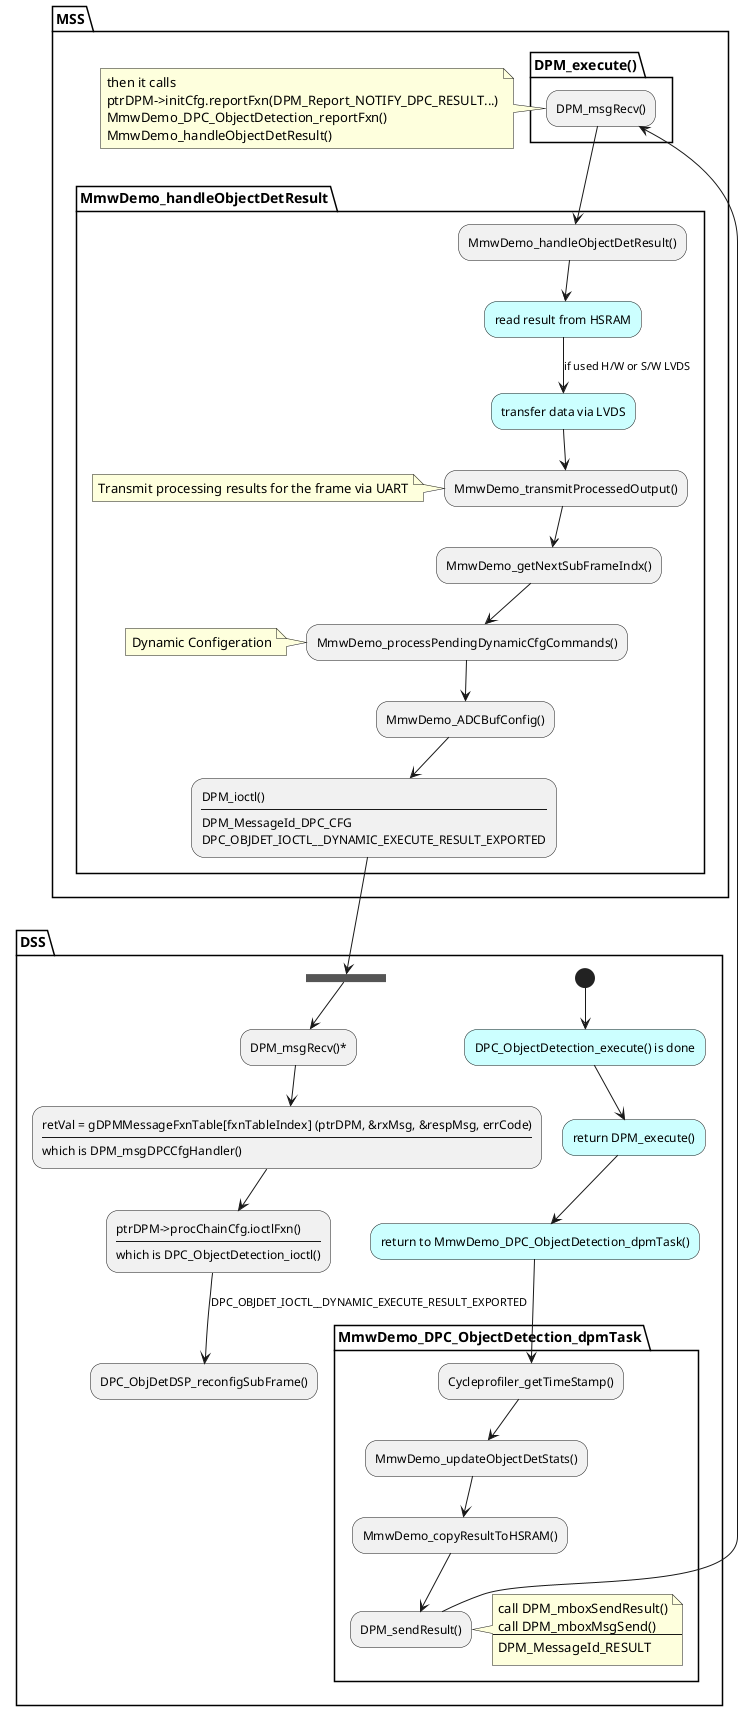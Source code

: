 @startuml postframeEvent
    partition DSS
        (*)--> DPC_ObjectDetection_execute() is done #CCFFFF
        -->return DPM_execute() #CCFFFF
        -->return to MmwDemo_DPC_ObjectDetection_dpmTask() #CCFFFF
        partition "MmwDemo_DPC_ObjectDetection_dpmTask"
            -->Cycleprofiler_getTimeStamp()
            -->MmwDemo_updateObjectDetStats()
            --> MmwDemo_copyResultToHSRAM()
            -->DPM_sendResult()

            note right
                call DPM_mboxSendResult()
                call DPM_mboxMsgSend()
                ----
                DPM_MessageId_RESULT
            end note
        end partition 

        ==S1== --> DPM_msgRecv()*
        -->"retVal = gDPMMessageFxnTable[fxnTableIndex] (ptrDPM, &rxMsg, &respMsg, errCode)
        ----
        which is DPM_msgDPCCfgHandler()"
        -->"ptrDPM->procChainCfg.ioctlFxn()
        ----
        which is DPC_ObjectDetection_ioctl()"
        --> [DPC_OBJDET_IOCTL__DYNAMIC_EXECUTE_RESULT_EXPORTED]DPC_ObjDetDSP_reconfigSubFrame()
    end partition

    partition MSS
        partition DPM_execute()
            "DPM_sendResult()"-->DPM_msgRecv()
        end partition

        note left
            then it calls
            ptrDPM->initCfg.reportFxn(DPM_Report_NOTIFY_DPC_RESULT...)
            MmwDemo_DPC_ObjectDetection_reportFxn()
            MmwDemo_handleObjectDetResult()
        end note

        partition MmwDemo_handleObjectDetResult
            "DPM_msgRecv()"-->MmwDemo_handleObjectDetResult()
            --> read result from HSRAM #CCFFFF
            --> [if used H/W or S/W LVDS]transfer data via LVDS #CCFFFF
            -->MmwDemo_transmitProcessedOutput()

            note left
                Transmit processing results for the frame via UART
            end note 

            --> MmwDemo_getNextSubFrameIndx()
            --> MmwDemo_processPendingDynamicCfgCommands()

            note left
                Dynamic Configeration
            end note

            --> MmwDemo_ADCBufConfig()
            -->"DPM_ioctl()
            ----
            DPM_MessageId_DPC_CFG
            DPC_OBJDET_IOCTL__DYNAMIC_EXECUTE_RESULT_EXPORTED" 
            --> ==S1==

        end partition

    end partition
    
@enduml